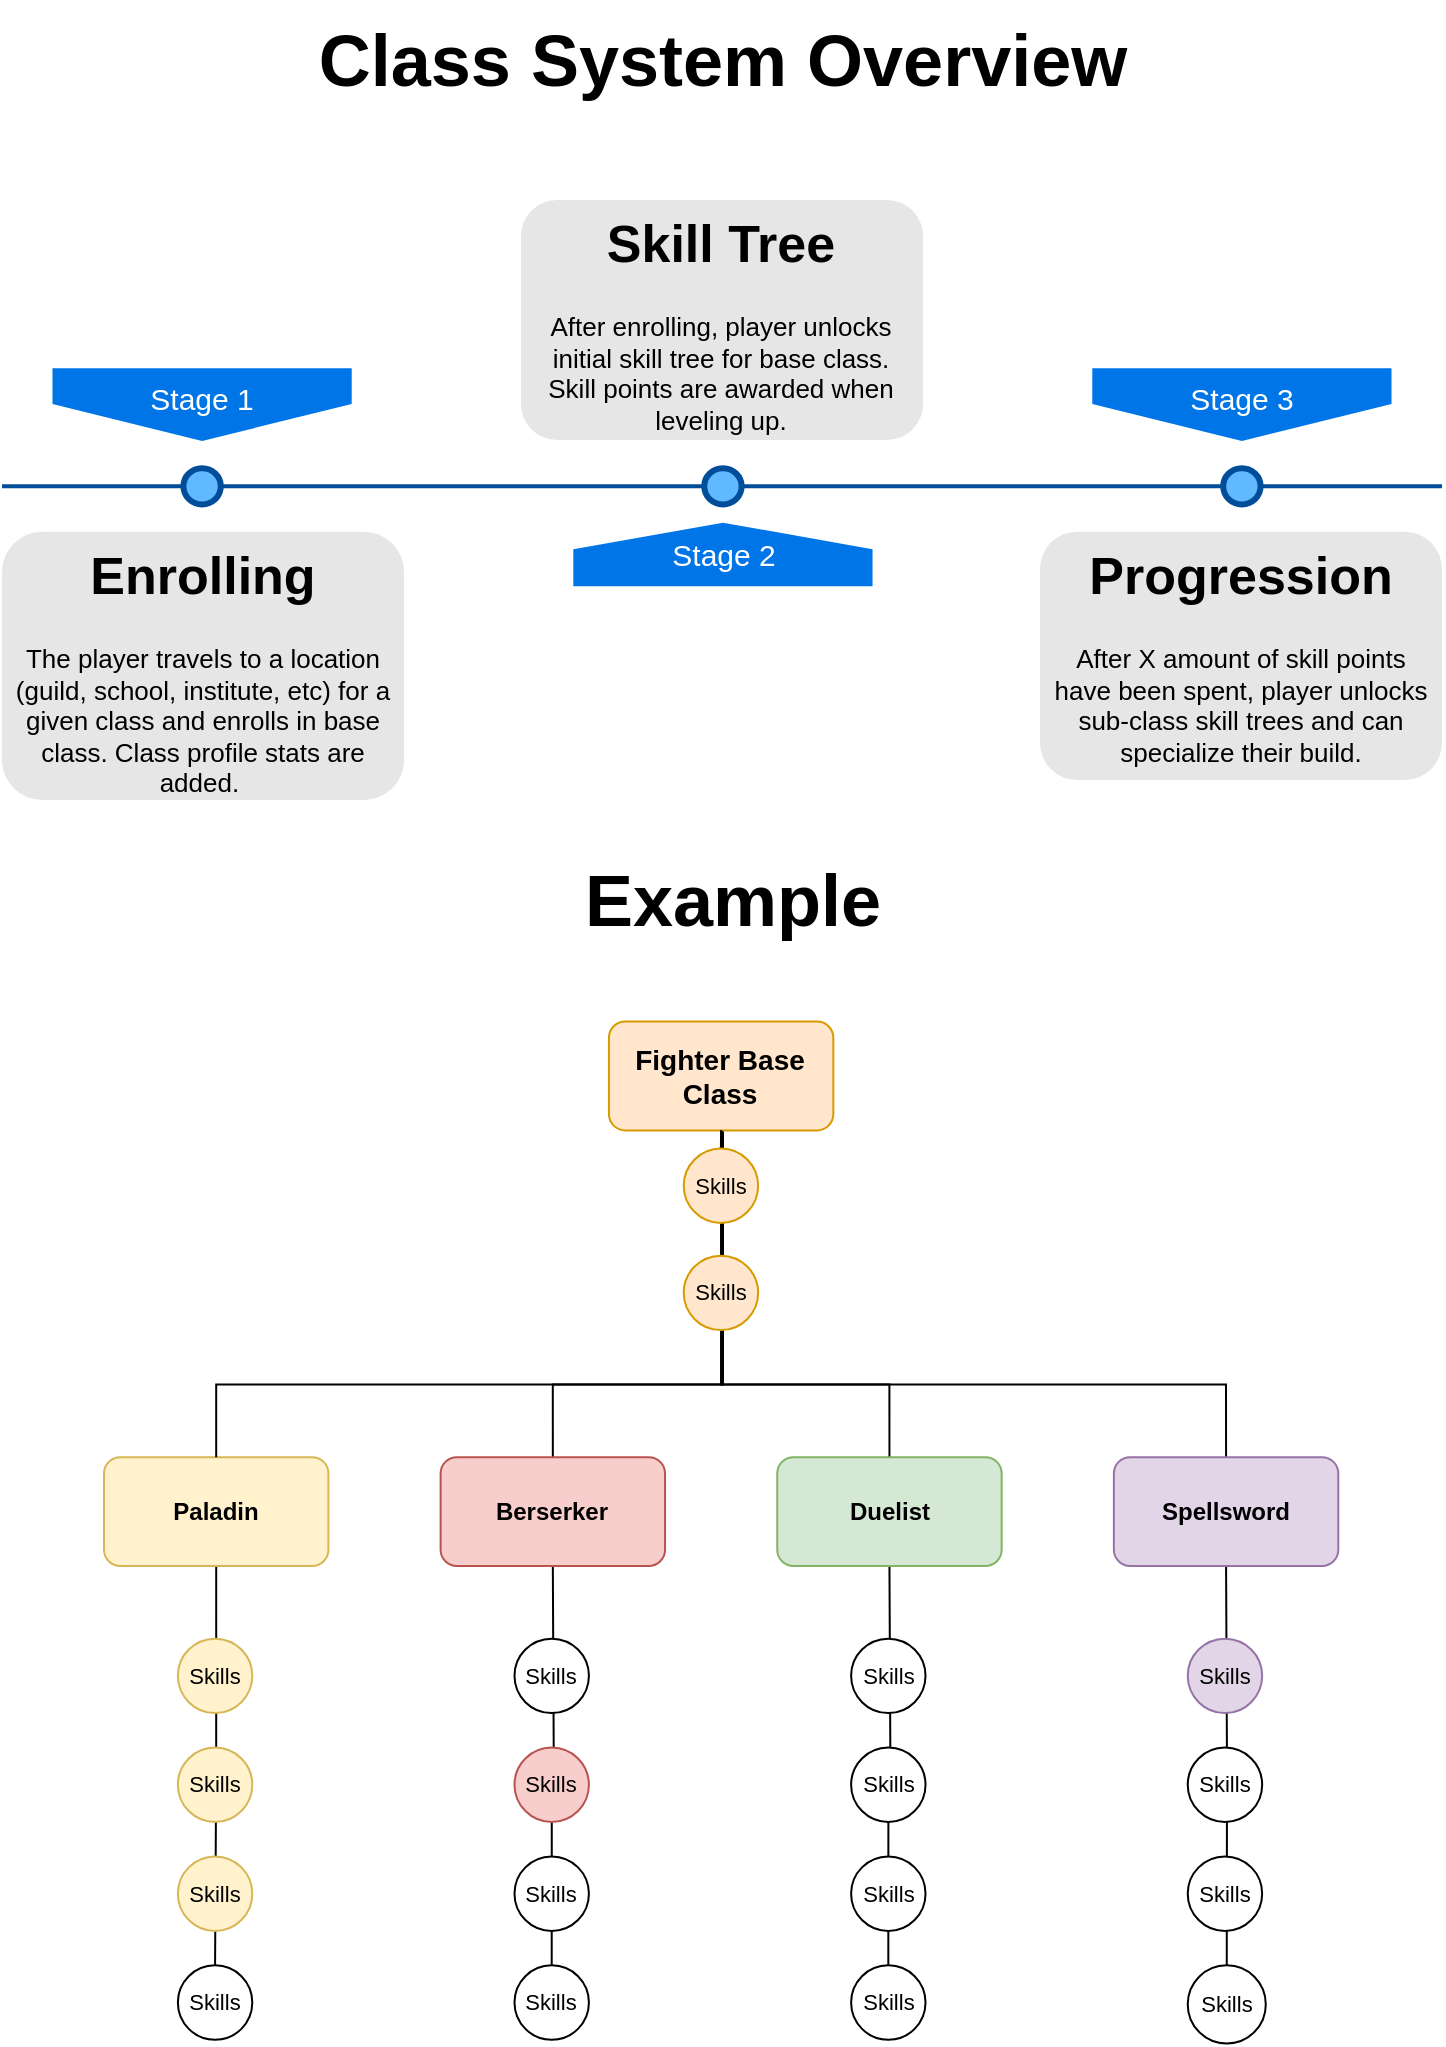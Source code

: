 <mxfile version="23.0.2" type="device">
  <diagram name="Page-1" id="82e54ff1-d628-8f03-85c4-9753963a91cd">
    <mxGraphModel dx="1687" dy="984" grid="1" gridSize="10" guides="1" tooltips="1" connect="1" arrows="1" fold="1" page="1" pageScale="1" pageWidth="850" pageHeight="1100" background="none" math="0" shadow="0">
      <root>
        <mxCell id="0" />
        <mxCell id="1" parent="0" />
        <mxCell id="N382WEfM9_pK17HRh8ed-25" style="edgeStyle=orthogonalEdgeStyle;shape=connector;rounded=0;orthogonalLoop=1;jettySize=auto;html=1;exitX=0.5;exitY=1;exitDx=0;exitDy=0;entryX=0.5;entryY=0;entryDx=0;entryDy=0;labelBackgroundColor=default;strokeColor=default;align=center;verticalAlign=middle;fontFamily=Helvetica;fontSize=11;fontColor=default;endArrow=none;endFill=0;" parent="1" source="N382WEfM9_pK17HRh8ed-12" target="N382WEfM9_pK17HRh8ed-23" edge="1">
          <mxGeometry relative="1" as="geometry" />
        </mxCell>
        <mxCell id="N382WEfM9_pK17HRh8ed-41" value="" style="edgeStyle=orthogonalEdgeStyle;shape=connector;rounded=0;orthogonalLoop=1;jettySize=auto;html=1;exitX=0.5;exitY=0;exitDx=0;exitDy=0;labelBackgroundColor=default;strokeColor=default;align=center;verticalAlign=middle;fontFamily=Helvetica;fontSize=11;fontColor=default;endArrow=none;endFill=0;" parent="1" source="N382WEfM9_pK17HRh8ed-11" target="N382WEfM9_pK17HRh8ed-17" edge="1">
          <mxGeometry relative="1" as="geometry">
            <mxPoint x="424.57" y="615.206" as="targetPoint" />
            <mxPoint x="677.038" y="778.567" as="sourcePoint" />
            <Array as="points">
              <mxPoint x="677.973" y="742.265" />
              <mxPoint x="425.505" y="742.265" />
              <mxPoint x="425.505" y="615.206" />
            </Array>
          </mxGeometry>
        </mxCell>
        <mxCell id="N382WEfM9_pK17HRh8ed-30" style="edgeStyle=orthogonalEdgeStyle;shape=connector;rounded=0;orthogonalLoop=1;jettySize=auto;html=1;exitX=0.5;exitY=1;exitDx=0;exitDy=0;entryX=0.5;entryY=0;entryDx=0;entryDy=0;labelBackgroundColor=default;strokeColor=default;align=center;verticalAlign=middle;fontFamily=Helvetica;fontSize=11;fontColor=default;endArrow=none;endFill=0;" parent="1" target="N382WEfM9_pK17HRh8ed-28" edge="1">
          <mxGeometry relative="1" as="geometry">
            <mxPoint x="340.414" y="833.021" as="sourcePoint" />
          </mxGeometry>
        </mxCell>
        <mxCell id="N382WEfM9_pK17HRh8ed-40" style="edgeStyle=orthogonalEdgeStyle;shape=connector;rounded=0;orthogonalLoop=1;jettySize=auto;html=1;exitX=0.5;exitY=1;exitDx=0;exitDy=0;entryX=0.5;entryY=0;entryDx=0;entryDy=0;labelBackgroundColor=default;strokeColor=default;align=center;verticalAlign=middle;fontFamily=Helvetica;fontSize=11;fontColor=default;endArrow=none;endFill=0;" parent="1" target="N382WEfM9_pK17HRh8ed-38" edge="1">
          <mxGeometry relative="1" as="geometry">
            <mxPoint x="677.038" y="833.021" as="sourcePoint" />
          </mxGeometry>
        </mxCell>
        <mxCell id="N382WEfM9_pK17HRh8ed-35" style="edgeStyle=orthogonalEdgeStyle;shape=connector;rounded=0;orthogonalLoop=1;jettySize=auto;html=1;exitX=0.5;exitY=1;exitDx=0;exitDy=0;entryX=0.5;entryY=0;entryDx=0;entryDy=0;labelBackgroundColor=default;strokeColor=default;align=center;verticalAlign=middle;fontFamily=Helvetica;fontSize=11;fontColor=default;endArrow=none;endFill=0;" parent="1" target="N382WEfM9_pK17HRh8ed-33" edge="1">
          <mxGeometry relative="1" as="geometry">
            <mxPoint x="508.726" y="833.021" as="sourcePoint" />
          </mxGeometry>
        </mxCell>
        <mxCell id="4ec97bd9e5d20128-1" value="" style="line;strokeWidth=2;html=1;fillColor=none;fontSize=28;fontColor=#004D99;strokeColor=#004D99;container=0;" parent="1" vertex="1">
          <mxGeometry x="65" y="288.622" width="720" height="9.076" as="geometry" />
        </mxCell>
        <mxCell id="4ec97bd9e5d20128-5" value="Stage 1" style="shape=offPageConnector;whiteSpace=wrap;html=1;fillColor=#0075E8;fontSize=15;fontColor=#FFFFFF;size=0.509;verticalAlign=top;strokeColor=none;container=0;" parent="1" vertex="1">
          <mxGeometry x="90.247" y="234.168" width="149.61" height="36.303" as="geometry" />
        </mxCell>
        <mxCell id="4ec97bd9e5d20128-6" value="&lt;span&gt;Stage 3&lt;/span&gt;" style="shape=offPageConnector;whiteSpace=wrap;html=1;fillColor=#0075E8;fontSize=15;fontColor=#FFFFFF;size=0.509;verticalAlign=top;strokeColor=none;container=0;" parent="1" vertex="1">
          <mxGeometry x="610.143" y="234.168" width="149.61" height="36.303" as="geometry" />
        </mxCell>
        <mxCell id="4ec97bd9e5d20128-7" value="&lt;span&gt;Stage 2&lt;/span&gt;" style="shape=offPageConnector;whiteSpace=wrap;html=1;fillColor=#0075E8;fontSize=15;fontColor=#FFFFFF;size=0.418;flipV=1;verticalAlign=bottom;strokeColor=none;spacingBottom=4;container=0;" parent="1" vertex="1">
          <mxGeometry x="350.662" y="311.311" width="149.61" height="31.765" as="geometry" />
        </mxCell>
        <mxCell id="4ec97bd9e5d20128-9" value="" style="ellipse;whiteSpace=wrap;html=1;fillColor=#61BAFF;fontSize=28;fontColor=#004D99;strokeWidth=3;strokeColor=#004D99;container=0;" parent="1" vertex="1">
          <mxGeometry x="155.701" y="284.084" width="18.701" height="18.151" as="geometry" />
        </mxCell>
        <mxCell id="4ec97bd9e5d20128-10" value="" style="ellipse;whiteSpace=wrap;html=1;fillColor=#61BAFF;fontSize=28;fontColor=#004D99;strokeWidth=3;strokeColor=#004D99;container=0;" parent="1" vertex="1">
          <mxGeometry x="416.117" y="284.084" width="18.701" height="18.151" as="geometry" />
        </mxCell>
        <mxCell id="4ec97bd9e5d20128-11" value="" style="ellipse;whiteSpace=wrap;html=1;fillColor=#61BAFF;fontSize=28;fontColor=#004D99;strokeWidth=3;strokeColor=#004D99;container=0;" parent="1" vertex="1">
          <mxGeometry x="675.597" y="284.084" width="18.701" height="18.151" as="geometry" />
        </mxCell>
        <mxCell id="4ec97bd9e5d20128-14" value="&lt;h1&gt;Enrolling&lt;/h1&gt;&lt;p&gt;The player travels to a location (guild, school, institute, etc) for a given class and enrolls in base class. Class profile stats are added.&amp;nbsp;&lt;/p&gt;" style="text;html=1;spacing=5;spacingTop=-20;whiteSpace=wrap;overflow=hidden;strokeColor=none;strokeWidth=3;fillColor=#E6E6E6;fontSize=13;fontColor=#000000;align=center;rounded=1;container=0;" parent="1" vertex="1">
          <mxGeometry x="65" y="315.85" width="201.04" height="134.15" as="geometry" />
        </mxCell>
        <mxCell id="4ec97bd9e5d20128-16" value="&lt;h1&gt;Skill Tree&lt;/h1&gt;&lt;p&gt;After enrolling, player unlocks initial skill tree for base class. Skill points are awarded when leveling up.&lt;/p&gt;" style="text;html=1;spacing=5;spacingTop=-20;whiteSpace=wrap;overflow=hidden;strokeColor=none;strokeWidth=3;fillColor=#E6E6E6;fontSize=13;fontColor=#000000;align=center;rounded=1;container=0;" parent="1" vertex="1">
          <mxGeometry x="324.48" y="150" width="201.04" height="120" as="geometry" />
        </mxCell>
        <mxCell id="4ec97bd9e5d20128-17" value="&lt;h1&gt;Progression&lt;/h1&gt;&lt;div&gt;After X amount of skill points have been spent, player unlocks sub-class skill trees and can specialize their build.&lt;/div&gt;" style="text;html=1;spacing=5;spacingTop=-20;whiteSpace=wrap;overflow=hidden;strokeColor=none;strokeWidth=3;fillColor=#E6E6E6;fontSize=13;fontColor=#000000;align=center;rounded=1;container=0;" parent="1" vertex="1">
          <mxGeometry x="583.96" y="315.85" width="201.04" height="124.15" as="geometry" />
        </mxCell>
        <mxCell id="N382WEfM9_pK17HRh8ed-5" value="&lt;font style=&quot;font-size: 36px;&quot;&gt;&lt;b&gt;Class System Overview&lt;/b&gt;&lt;/font&gt;" style="text;html=1;align=center;verticalAlign=middle;resizable=0;points=[];autosize=1;strokeColor=none;fillColor=none;container=0;" parent="1" vertex="1">
          <mxGeometry x="210.001" y="50" width="430" height="60" as="geometry" />
        </mxCell>
        <mxCell id="N382WEfM9_pK17HRh8ed-6" value="&lt;font style=&quot;font-size: 36px;&quot;&gt;&lt;b&gt;Example&lt;/b&gt;&lt;/font&gt;" style="text;html=1;align=center;verticalAlign=middle;resizable=0;points=[];autosize=1;strokeColor=none;fillColor=none;container=0;" parent="1" vertex="1">
          <mxGeometry x="345.089" y="469.996" width="170" height="60" as="geometry" />
        </mxCell>
        <mxCell id="N382WEfM9_pK17HRh8ed-7" value="&lt;font style=&quot;font-size: 14px;&quot;&gt;&lt;b style=&quot;font-size: 14px;&quot;&gt;Fighter Base Class&lt;/b&gt;&lt;/font&gt;" style="rounded=1;whiteSpace=wrap;html=1;fontSize=14;fillColor=#ffe6cc;strokeColor=#d79b00;container=0;" parent="1" vertex="1">
          <mxGeometry x="368.466" y="560.752" width="112.208" height="54.454" as="geometry" />
        </mxCell>
        <mxCell id="N382WEfM9_pK17HRh8ed-15" style="edgeStyle=orthogonalEdgeStyle;shape=connector;rounded=0;orthogonalLoop=1;jettySize=auto;html=1;exitX=0.5;exitY=0;exitDx=0;exitDy=0;entryX=0.5;entryY=1;entryDx=0;entryDy=0;labelBackgroundColor=default;strokeColor=default;align=center;verticalAlign=middle;fontFamily=Helvetica;fontSize=11;fontColor=default;endArrow=none;endFill=0;" parent="1" source="N382WEfM9_pK17HRh8ed-8" target="N382WEfM9_pK17HRh8ed-7" edge="1">
          <mxGeometry relative="1" as="geometry">
            <Array as="points">
              <mxPoint x="341.349" y="742.265" />
              <mxPoint x="424.57" y="742.265" />
            </Array>
          </mxGeometry>
        </mxCell>
        <mxCell id="N382WEfM9_pK17HRh8ed-8" value="&lt;b&gt;Berserker&lt;/b&gt;" style="rounded=1;whiteSpace=wrap;html=1;fillColor=#f8cecc;strokeColor=#b85450;container=0;" parent="1" vertex="1">
          <mxGeometry x="284.31" y="778.567" width="112.208" height="54.454" as="geometry" />
        </mxCell>
        <mxCell id="N382WEfM9_pK17HRh8ed-13" style="edgeStyle=orthogonalEdgeStyle;shape=connector;rounded=0;orthogonalLoop=1;jettySize=auto;html=1;exitX=0.5;exitY=0;exitDx=0;exitDy=0;entryX=0.5;entryY=1;entryDx=0;entryDy=0;labelBackgroundColor=default;strokeColor=default;align=center;verticalAlign=middle;fontFamily=Helvetica;fontSize=11;fontColor=default;endArrow=none;endFill=0;" parent="1" source="N382WEfM9_pK17HRh8ed-10" target="N382WEfM9_pK17HRh8ed-7" edge="1">
          <mxGeometry relative="1" as="geometry">
            <Array as="points">
              <mxPoint x="509.661" y="742.265" />
              <mxPoint x="424.57" y="742.265" />
            </Array>
          </mxGeometry>
        </mxCell>
        <mxCell id="N382WEfM9_pK17HRh8ed-10" value="&lt;b&gt;Duelist&lt;/b&gt;" style="rounded=1;whiteSpace=wrap;html=1;fillColor=#d5e8d4;strokeColor=#82b366;container=0;" parent="1" vertex="1">
          <mxGeometry x="452.622" y="778.567" width="112.208" height="54.454" as="geometry" />
        </mxCell>
        <mxCell id="N382WEfM9_pK17HRh8ed-14" style="edgeStyle=orthogonalEdgeStyle;shape=connector;rounded=0;orthogonalLoop=1;jettySize=auto;html=1;exitX=0.5;exitY=0;exitDx=0;exitDy=0;labelBackgroundColor=default;strokeColor=default;align=center;verticalAlign=middle;fontFamily=Helvetica;fontSize=11;fontColor=default;endArrow=none;endFill=0;" parent="1" source="N382WEfM9_pK17HRh8ed-17" edge="1">
          <mxGeometry relative="1" as="geometry">
            <mxPoint x="424.57" y="615.206" as="targetPoint" />
            <Array as="points" />
          </mxGeometry>
        </mxCell>
        <mxCell id="N382WEfM9_pK17HRh8ed-11" value="Spellsword" style="rounded=1;whiteSpace=wrap;html=1;fontStyle=1;fillColor=#e1d5e7;strokeColor=#9673a6;container=0;" parent="1" vertex="1">
          <mxGeometry x="620.934" y="778.567" width="112.208" height="54.454" as="geometry" />
        </mxCell>
        <mxCell id="N382WEfM9_pK17HRh8ed-16" style="edgeStyle=orthogonalEdgeStyle;shape=connector;rounded=0;orthogonalLoop=1;jettySize=auto;html=1;exitX=0.5;exitY=0;exitDx=0;exitDy=0;entryX=0.5;entryY=1;entryDx=0;entryDy=0;labelBackgroundColor=default;strokeColor=default;align=center;verticalAlign=middle;fontFamily=Helvetica;fontSize=11;fontColor=default;endArrow=none;endFill=0;" parent="1" source="N382WEfM9_pK17HRh8ed-17" target="N382WEfM9_pK17HRh8ed-7" edge="1">
          <mxGeometry relative="1" as="geometry" />
        </mxCell>
        <mxCell id="N382WEfM9_pK17HRh8ed-12" value="Paladin" style="rounded=1;whiteSpace=wrap;html=1;fontStyle=1;fillColor=#fff2cc;strokeColor=#d6b656;container=0;" parent="1" vertex="1">
          <mxGeometry x="115.999" y="778.567" width="112.208" height="54.454" as="geometry" />
        </mxCell>
        <mxCell id="N382WEfM9_pK17HRh8ed-18" value="" style="edgeStyle=orthogonalEdgeStyle;shape=connector;rounded=0;orthogonalLoop=1;jettySize=auto;html=1;exitX=0.5;exitY=0;exitDx=0;exitDy=0;entryX=0.5;entryY=1;entryDx=0;entryDy=0;labelBackgroundColor=default;strokeColor=default;align=center;verticalAlign=middle;fontFamily=Helvetica;fontSize=11;fontColor=default;endArrow=none;endFill=0;" parent="1" source="N382WEfM9_pK17HRh8ed-12" target="N382WEfM9_pK17HRh8ed-17" edge="1">
          <mxGeometry relative="1" as="geometry">
            <mxPoint x="173.038" y="878.399" as="sourcePoint" />
            <mxPoint x="424.57" y="615.206" as="targetPoint" />
            <Array as="points">
              <mxPoint x="173.038" y="742.265" />
              <mxPoint x="425.505" y="742.265" />
            </Array>
          </mxGeometry>
        </mxCell>
        <mxCell id="N382WEfM9_pK17HRh8ed-19" value="Skills" style="ellipse;whiteSpace=wrap;html=1;aspect=fixed;fontFamily=Helvetica;fontSize=11;fillColor=#ffe6cc;strokeColor=#d79b00;container=0;" parent="1" vertex="1">
          <mxGeometry x="405.869" y="677.828" width="37.21" height="37.21" as="geometry" />
        </mxCell>
        <mxCell id="N382WEfM9_pK17HRh8ed-21" value="Skills" style="ellipse;whiteSpace=wrap;html=1;aspect=fixed;fontFamily=Helvetica;fontSize=11;fillColor=#fff2cc;strokeColor=#d6b656;container=0;" parent="1" vertex="1">
          <mxGeometry x="152.934" y="869.323" width="37.21" height="37.21" as="geometry" />
        </mxCell>
        <mxCell id="N382WEfM9_pK17HRh8ed-22" value="Skills" style="ellipse;whiteSpace=wrap;html=1;aspect=fixed;fontFamily=Helvetica;fontSize=11;fillColor=#fff2cc;strokeColor=#d6b656;container=0;" parent="1" vertex="1">
          <mxGeometry x="152.934" y="923.777" width="37.21" height="37.21" as="geometry" />
        </mxCell>
        <mxCell id="N382WEfM9_pK17HRh8ed-23" value="Skills" style="ellipse;whiteSpace=wrap;html=1;aspect=fixed;fontFamily=Helvetica;fontSize=11;fontColor=default;container=0;" parent="1" vertex="1">
          <mxGeometry x="152.934" y="1032.685" width="37.21" height="37.21" as="geometry" />
        </mxCell>
        <mxCell id="N382WEfM9_pK17HRh8ed-24" value="Skills" style="ellipse;whiteSpace=wrap;html=1;aspect=fixed;fontFamily=Helvetica;fontSize=11;fillColor=#fff2cc;strokeColor=#d6b656;container=0;" parent="1" vertex="1">
          <mxGeometry x="152.934" y="978.231" width="37.21" height="37.21" as="geometry" />
        </mxCell>
        <mxCell id="N382WEfM9_pK17HRh8ed-26" value="Skills" style="ellipse;whiteSpace=wrap;html=1;aspect=fixed;fontFamily=Helvetica;fontSize=11;fontColor=default;container=0;" parent="1" vertex="1">
          <mxGeometry x="321.245" y="869.323" width="37.21" height="37.21" as="geometry" />
        </mxCell>
        <mxCell id="N382WEfM9_pK17HRh8ed-27" value="Skills" style="ellipse;whiteSpace=wrap;html=1;aspect=fixed;fontFamily=Helvetica;fontSize=11;fillColor=#f8cecc;strokeColor=#b85450;container=0;" parent="1" vertex="1">
          <mxGeometry x="321.245" y="923.777" width="37.21" height="37.21" as="geometry" />
        </mxCell>
        <mxCell id="N382WEfM9_pK17HRh8ed-28" value="Skills" style="ellipse;whiteSpace=wrap;html=1;aspect=fixed;fontFamily=Helvetica;fontSize=11;fontColor=default;container=0;" parent="1" vertex="1">
          <mxGeometry x="321.245" y="1032.685" width="37.21" height="37.21" as="geometry" />
        </mxCell>
        <mxCell id="N382WEfM9_pK17HRh8ed-29" value="Skills" style="ellipse;whiteSpace=wrap;html=1;aspect=fixed;fontFamily=Helvetica;fontSize=11;fontColor=default;container=0;" parent="1" vertex="1">
          <mxGeometry x="321.245" y="978.231" width="37.21" height="37.21" as="geometry" />
        </mxCell>
        <mxCell id="N382WEfM9_pK17HRh8ed-31" value="Skills" style="ellipse;whiteSpace=wrap;html=1;aspect=fixed;fontFamily=Helvetica;fontSize=11;fontColor=default;container=0;" parent="1" vertex="1">
          <mxGeometry x="489.557" y="869.323" width="37.21" height="37.21" as="geometry" />
        </mxCell>
        <mxCell id="N382WEfM9_pK17HRh8ed-32" value="Skills" style="ellipse;whiteSpace=wrap;html=1;aspect=fixed;fontFamily=Helvetica;fontSize=11;fontColor=default;container=0;" parent="1" vertex="1">
          <mxGeometry x="489.557" y="923.777" width="37.21" height="37.21" as="geometry" />
        </mxCell>
        <mxCell id="N382WEfM9_pK17HRh8ed-33" value="Skills" style="ellipse;whiteSpace=wrap;html=1;aspect=fixed;fontFamily=Helvetica;fontSize=11;fontColor=default;container=0;" parent="1" vertex="1">
          <mxGeometry x="489.557" y="1032.685" width="37.21" height="37.21" as="geometry" />
        </mxCell>
        <mxCell id="N382WEfM9_pK17HRh8ed-34" value="Skills" style="ellipse;whiteSpace=wrap;html=1;aspect=fixed;fontFamily=Helvetica;fontSize=11;fontColor=default;container=0;" parent="1" vertex="1">
          <mxGeometry x="489.557" y="978.231" width="37.21" height="37.21" as="geometry" />
        </mxCell>
        <mxCell id="N382WEfM9_pK17HRh8ed-36" value="Skills" style="ellipse;whiteSpace=wrap;html=1;aspect=fixed;fontFamily=Helvetica;fontSize=11;fillColor=#e1d5e7;strokeColor=#9673a6;container=0;" parent="1" vertex="1">
          <mxGeometry x="657.869" y="869.323" width="37.21" height="37.21" as="geometry" />
        </mxCell>
        <mxCell id="N382WEfM9_pK17HRh8ed-37" value="Skills" style="ellipse;whiteSpace=wrap;html=1;aspect=fixed;fontFamily=Helvetica;fontSize=11;fontColor=default;container=0;" parent="1" vertex="1">
          <mxGeometry x="657.869" y="923.777" width="37.21" height="37.21" as="geometry" />
        </mxCell>
        <mxCell id="N382WEfM9_pK17HRh8ed-38" value="Skills" style="ellipse;whiteSpace=wrap;html=1;aspect=fixed;fontFamily=Helvetica;fontSize=11;fontColor=default;container=0;" parent="1" vertex="1">
          <mxGeometry x="657.869" y="1032.685" width="39.025" height="39.025" as="geometry" />
        </mxCell>
        <mxCell id="N382WEfM9_pK17HRh8ed-39" value="Skills" style="ellipse;whiteSpace=wrap;html=1;aspect=fixed;fontFamily=Helvetica;fontSize=11;fontColor=default;container=0;" parent="1" vertex="1">
          <mxGeometry x="657.869" y="978.231" width="37.21" height="37.21" as="geometry" />
        </mxCell>
        <mxCell id="N382WEfM9_pK17HRh8ed-17" value="Skills" style="ellipse;whiteSpace=wrap;html=1;aspect=fixed;fontFamily=Helvetica;fontSize=11;fillColor=#ffe6cc;strokeColor=#d79b00;container=0;" parent="1" vertex="1">
          <mxGeometry x="405.869" y="624.281" width="37.21" height="37.21" as="geometry" />
        </mxCell>
      </root>
    </mxGraphModel>
  </diagram>
</mxfile>
